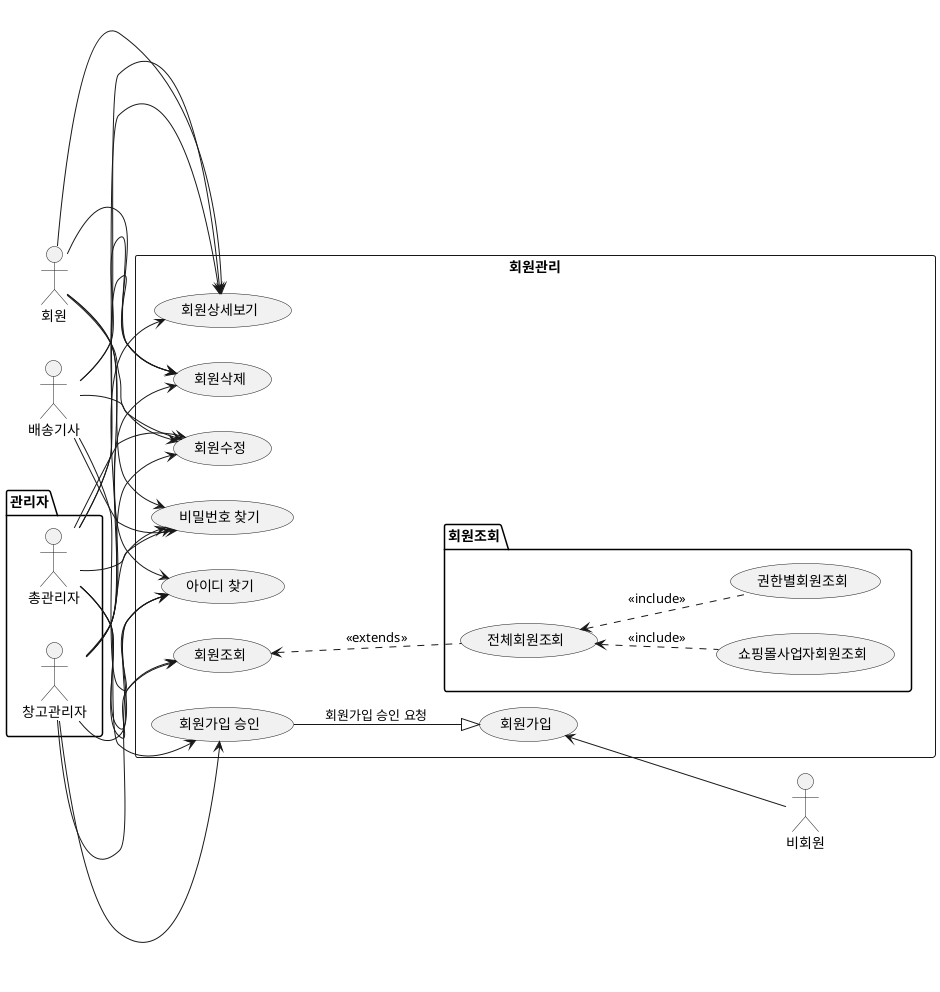 

@startuml


left to right direction

package "관리자"{
actor "창고관리자" as wh_manager
actor "총관리자" as Admin
}

actor "비회원" as unregisterd
actor "회원" as user
actor "배송기사" as delivery


rectangle "회원관리"{

usecase "회원가입 승인" as UC_Approve
usecase "회원조회" as inquiry

package "회원조회"{

wh_manager-->inquiry
Admin-->inquiry
inquiry<..(전체회원조회):<<extends>>
(전체회원조회)<..(권한별회원조회):<<include>>
(전체회원조회)<..(쇼핑몰사업자회원조회):<<include>>
}

(회원가입)<--unregisterd
'(회원가입) --> UC_Approve : 회원가입 승인 요청
Admin --> UC_Approve
wh_manager --> UC_Approve
UC_Approve--|> (회원가입) : 회원가입 승인 요청




user-->(회원수정)
delivery-->(회원수정)
wh_manager-->(회원수정)
Admin-->(회원수정)


user-->(회원삭제)
delivery-->(회원삭제)
wh_manager-->(회원삭제)
Admin-->(회원삭제)
'(회원수정)..>(회원삭제):<<extends>>

user-->(아이디 찾기)
delivery-->(아이디 찾기)
wh_manager-->(아이디 찾기)
Admin-->(아이디 찾기)

user-->(비밀번호 찾기)
delivery-->(비밀번호 찾기)
wh_manager-->(비밀번호 찾기)
Admin-->(비밀번호 찾기)

user-->(회원상세보기)
delivery-->(회원상세보기)
wh_manager-->(회원상세보기)
Admin-->(회원상세보기)
}
@enduml

